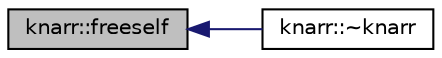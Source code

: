 digraph "knarr::freeself"
{
  edge [fontname="Helvetica",fontsize="10",labelfontname="Helvetica",labelfontsize="10"];
  node [fontname="Helvetica",fontsize="10",shape=record];
  rankdir="LR";
  Node9 [label="knarr::freeself",height=0.2,width=0.4,color="black", fillcolor="grey75", style="filled", fontcolor="black"];
  Node9 -> Node10 [dir="back",color="midnightblue",fontsize="10",style="solid",fontname="Helvetica"];
  Node10 [label="knarr::~knarr",height=0.2,width=0.4,color="black", fillcolor="white", style="filled",URL="$d7/de5/classknarr.html#acebb53313c4bb70730d23783fba7c4ce"];
}
